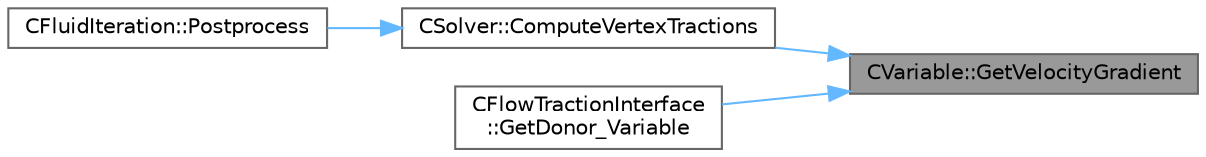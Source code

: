 digraph "CVariable::GetVelocityGradient"
{
 // LATEX_PDF_SIZE
  bgcolor="transparent";
  edge [fontname=Helvetica,fontsize=10,labelfontname=Helvetica,labelfontsize=10];
  node [fontname=Helvetica,fontsize=10,shape=box,height=0.2,width=0.4];
  rankdir="RL";
  Node1 [id="Node000001",label="CVariable::GetVelocityGradient",height=0.2,width=0.4,color="gray40", fillcolor="grey60", style="filled", fontcolor="black",tooltip="A virtual member."];
  Node1 -> Node2 [id="edge1_Node000001_Node000002",dir="back",color="steelblue1",style="solid",tooltip=" "];
  Node2 [id="Node000002",label="CSolver::ComputeVertexTractions",height=0.2,width=0.4,color="grey40", fillcolor="white", style="filled",URL="$classCSolver.html#ad27011984bdd70773ab3cb3dde7d4894",tooltip="Compute the tractions at the vertices."];
  Node2 -> Node3 [id="edge2_Node000002_Node000003",dir="back",color="steelblue1",style="solid",tooltip=" "];
  Node3 [id="Node000003",label="CFluidIteration::Postprocess",height=0.2,width=0.4,color="grey40", fillcolor="white", style="filled",URL="$classCFluidIteration.html#a3f065978d2a1745b812bf4457d34684b",tooltip="Postprocesses the fluid system before heading to another physics system or the next iteration."];
  Node1 -> Node4 [id="edge3_Node000001_Node000004",dir="back",color="steelblue1",style="solid",tooltip=" "];
  Node4 [id="Node000004",label="CFlowTractionInterface\l::GetDonor_Variable",height=0.2,width=0.4,color="grey40", fillcolor="white", style="filled",URL="$classCFlowTractionInterface.html#a1f7d1f6c5d9f3111ecc417422565c90d",tooltip="Retrieve the variable that will be sent from donor mesh to target mesh."];
}
